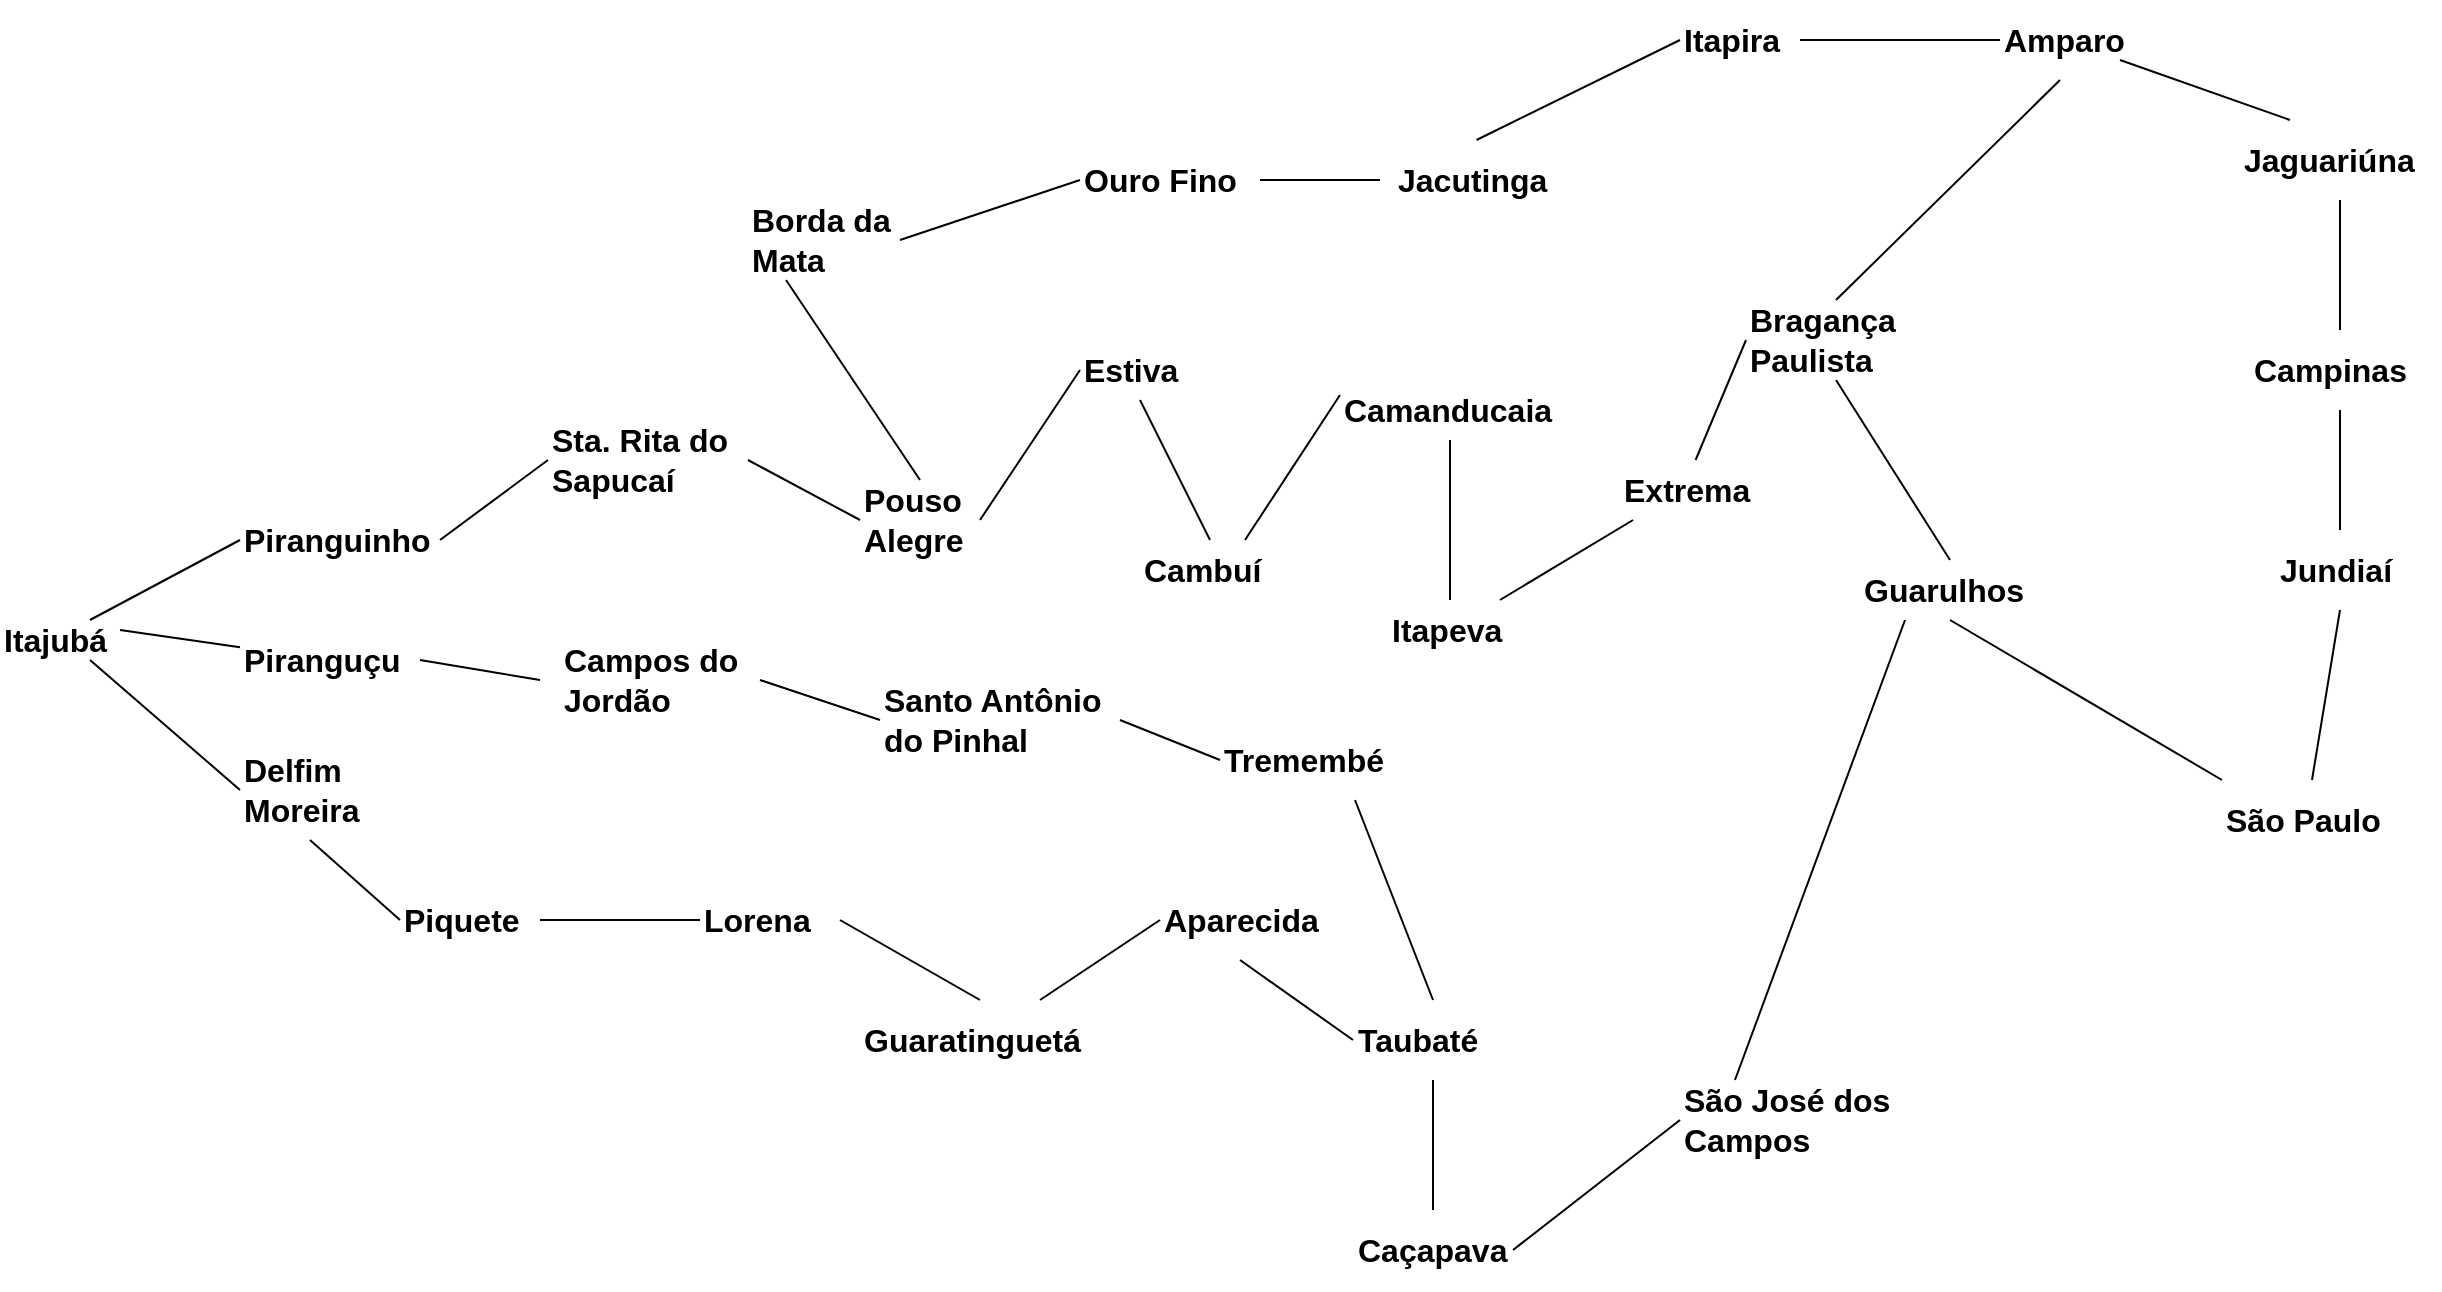 <mxfile version="14.9.6" type="device" pages="2"><diagram id="m-kPiiLg3HSETH0vBM7Y" name="Sem Distância"><mxGraphModel dx="1381" dy="1933" grid="1" gridSize="10" guides="1" tooltips="1" connect="1" arrows="1" fold="1" page="1" pageScale="1" pageWidth="827" pageHeight="1169" math="0" shadow="0"><root><mxCell id="0"/><mxCell id="1" parent="0"/><mxCell id="3JHXqzbx_jiZLOw05OGb-7" style="rounded=0;orthogonalLoop=1;jettySize=auto;html=1;exitX=0.75;exitY=0;exitDx=0;exitDy=0;entryX=0;entryY=0.5;entryDx=0;entryDy=0;endArrow=none;endFill=0;" edge="1" parent="1" source="3JHXqzbx_jiZLOw05OGb-2" target="3JHXqzbx_jiZLOw05OGb-5"><mxGeometry relative="1" as="geometry"/></mxCell><mxCell id="3JHXqzbx_jiZLOw05OGb-8" style="rounded=0;orthogonalLoop=1;jettySize=auto;html=1;exitX=0.75;exitY=1;exitDx=0;exitDy=0;entryX=0;entryY=0.5;entryDx=0;entryDy=0;endArrow=none;endFill=0;" edge="1" parent="1" source="3JHXqzbx_jiZLOw05OGb-2" target="3JHXqzbx_jiZLOw05OGb-6"><mxGeometry relative="1" as="geometry"/></mxCell><mxCell id="3JHXqzbx_jiZLOw05OGb-70" style="edgeStyle=none;rounded=0;orthogonalLoop=1;jettySize=auto;html=1;exitX=1;exitY=0.25;exitDx=0;exitDy=0;endArrow=none;endFill=0;" edge="1" parent="1" source="3JHXqzbx_jiZLOw05OGb-2" target="3JHXqzbx_jiZLOw05OGb-68"><mxGeometry relative="1" as="geometry"/></mxCell><mxCell id="3JHXqzbx_jiZLOw05OGb-2" value="&lt;font size=&quot;1&quot;&gt;&lt;b style=&quot;font-size: 16px&quot;&gt;Itajubá&lt;/b&gt;&lt;/font&gt;" style="text;html=1;strokeColor=none;fillColor=none;align=left;verticalAlign=middle;whiteSpace=wrap;rounded=0;" vertex="1" parent="1"><mxGeometry x="40" y="250" width="60" height="20" as="geometry"/></mxCell><mxCell id="3JHXqzbx_jiZLOw05OGb-10" style="edgeStyle=none;rounded=0;orthogonalLoop=1;jettySize=auto;html=1;exitX=1;exitY=0.5;exitDx=0;exitDy=0;entryX=0;entryY=0.5;entryDx=0;entryDy=0;endArrow=none;endFill=0;" edge="1" parent="1" source="3JHXqzbx_jiZLOw05OGb-5" target="3JHXqzbx_jiZLOw05OGb-9"><mxGeometry relative="1" as="geometry"/></mxCell><mxCell id="3JHXqzbx_jiZLOw05OGb-5" value="&lt;font size=&quot;1&quot;&gt;&lt;b style=&quot;font-size: 16px&quot;&gt;Piranguinho&lt;/b&gt;&lt;/font&gt;" style="text;html=1;strokeColor=none;fillColor=none;align=left;verticalAlign=middle;whiteSpace=wrap;rounded=0;" vertex="1" parent="1"><mxGeometry x="160" y="200" width="100" height="20" as="geometry"/></mxCell><mxCell id="3JHXqzbx_jiZLOw05OGb-33" style="edgeStyle=none;rounded=0;orthogonalLoop=1;jettySize=auto;html=1;exitX=0.5;exitY=1;exitDx=0;exitDy=0;entryX=0;entryY=0.5;entryDx=0;entryDy=0;endArrow=none;endFill=0;" edge="1" parent="1" source="3JHXqzbx_jiZLOw05OGb-6" target="3JHXqzbx_jiZLOw05OGb-32"><mxGeometry relative="1" as="geometry"/></mxCell><mxCell id="3JHXqzbx_jiZLOw05OGb-6" value="&lt;font&gt;&lt;b&gt;&lt;font style=&quot;font-size: 16px&quot;&gt;Delfim&lt;br&gt;Moreira&lt;/font&gt;&lt;br&gt;&lt;/b&gt;&lt;/font&gt;" style="text;html=1;strokeColor=none;fillColor=none;align=left;verticalAlign=middle;whiteSpace=wrap;rounded=0;" vertex="1" parent="1"><mxGeometry x="160" y="310" width="70" height="50" as="geometry"/></mxCell><mxCell id="3JHXqzbx_jiZLOw05OGb-12" style="edgeStyle=none;rounded=0;orthogonalLoop=1;jettySize=auto;html=1;exitX=1;exitY=0.5;exitDx=0;exitDy=0;entryX=0;entryY=0.5;entryDx=0;entryDy=0;endArrow=none;endFill=0;" edge="1" parent="1" source="3JHXqzbx_jiZLOw05OGb-9" target="3JHXqzbx_jiZLOw05OGb-11"><mxGeometry relative="1" as="geometry"/></mxCell><mxCell id="3JHXqzbx_jiZLOw05OGb-9" value="&lt;font size=&quot;1&quot;&gt;&lt;b style=&quot;font-size: 16px&quot;&gt;Sta. Rita do&lt;br&gt;Sapucaí&lt;br&gt;&lt;/b&gt;&lt;/font&gt;" style="text;html=1;strokeColor=none;fillColor=none;align=left;verticalAlign=middle;whiteSpace=wrap;rounded=0;" vertex="1" parent="1"><mxGeometry x="314" y="150" width="100" height="40" as="geometry"/></mxCell><mxCell id="3JHXqzbx_jiZLOw05OGb-16" style="edgeStyle=none;rounded=0;orthogonalLoop=1;jettySize=auto;html=1;exitX=1;exitY=0.5;exitDx=0;exitDy=0;entryX=0;entryY=0.5;entryDx=0;entryDy=0;endArrow=none;endFill=0;" edge="1" parent="1" source="3JHXqzbx_jiZLOw05OGb-11" target="3JHXqzbx_jiZLOw05OGb-13"><mxGeometry relative="1" as="geometry"/></mxCell><mxCell id="3JHXqzbx_jiZLOw05OGb-51" style="edgeStyle=none;rounded=0;orthogonalLoop=1;jettySize=auto;html=1;exitX=0.5;exitY=0;exitDx=0;exitDy=0;entryX=0.25;entryY=1;entryDx=0;entryDy=0;endArrow=none;endFill=0;" edge="1" parent="1" source="3JHXqzbx_jiZLOw05OGb-11" target="3JHXqzbx_jiZLOw05OGb-50"><mxGeometry relative="1" as="geometry"/></mxCell><mxCell id="3JHXqzbx_jiZLOw05OGb-11" value="&lt;font size=&quot;1&quot;&gt;&lt;b style=&quot;font-size: 16px&quot;&gt;Pouso&lt;br&gt;Alegre&lt;br&gt;&lt;/b&gt;&lt;/font&gt;" style="text;html=1;strokeColor=none;fillColor=none;align=left;verticalAlign=middle;whiteSpace=wrap;rounded=0;" vertex="1" parent="1"><mxGeometry x="470" y="180" width="60" height="40" as="geometry"/></mxCell><mxCell id="3JHXqzbx_jiZLOw05OGb-15" style="edgeStyle=none;rounded=0;orthogonalLoop=1;jettySize=auto;html=1;exitX=0.5;exitY=1;exitDx=0;exitDy=0;entryX=0.5;entryY=0;entryDx=0;entryDy=0;endArrow=none;endFill=0;" edge="1" parent="1" source="3JHXqzbx_jiZLOw05OGb-13" target="3JHXqzbx_jiZLOw05OGb-14"><mxGeometry relative="1" as="geometry"/></mxCell><mxCell id="3JHXqzbx_jiZLOw05OGb-13" value="&lt;font size=&quot;1&quot;&gt;&lt;b style=&quot;font-size: 16px&quot;&gt;Estiva&lt;br&gt;&lt;/b&gt;&lt;/font&gt;" style="text;html=1;strokeColor=none;fillColor=none;align=left;verticalAlign=middle;whiteSpace=wrap;rounded=0;" vertex="1" parent="1"><mxGeometry x="580" y="110" width="60" height="30" as="geometry"/></mxCell><mxCell id="3JHXqzbx_jiZLOw05OGb-29" style="edgeStyle=none;rounded=0;orthogonalLoop=1;jettySize=auto;html=1;exitX=0.75;exitY=0;exitDx=0;exitDy=0;entryX=0;entryY=0.25;entryDx=0;entryDy=0;endArrow=none;endFill=0;" edge="1" parent="1" source="3JHXqzbx_jiZLOw05OGb-14" target="3JHXqzbx_jiZLOw05OGb-17"><mxGeometry relative="1" as="geometry"/></mxCell><mxCell id="3JHXqzbx_jiZLOw05OGb-14" value="&lt;font size=&quot;1&quot;&gt;&lt;b style=&quot;font-size: 16px&quot;&gt;Cambuí&lt;br&gt;&lt;/b&gt;&lt;/font&gt;" style="text;html=1;strokeColor=none;fillColor=none;align=left;verticalAlign=middle;whiteSpace=wrap;rounded=0;" vertex="1" parent="1"><mxGeometry x="610" y="210" width="70" height="30" as="geometry"/></mxCell><mxCell id="3JHXqzbx_jiZLOw05OGb-24" style="edgeStyle=none;rounded=0;orthogonalLoop=1;jettySize=auto;html=1;exitX=0.5;exitY=1;exitDx=0;exitDy=0;entryX=0.5;entryY=0;entryDx=0;entryDy=0;endArrow=none;endFill=0;" edge="1" parent="1" source="3JHXqzbx_jiZLOw05OGb-17" target="3JHXqzbx_jiZLOw05OGb-18"><mxGeometry relative="1" as="geometry"/></mxCell><mxCell id="3JHXqzbx_jiZLOw05OGb-17" value="&lt;font size=&quot;1&quot;&gt;&lt;b style=&quot;font-size: 16px&quot;&gt;Camanducaia&lt;br&gt;&lt;/b&gt;&lt;/font&gt;" style="text;html=1;strokeColor=none;fillColor=none;align=left;verticalAlign=middle;whiteSpace=wrap;rounded=0;" vertex="1" parent="1"><mxGeometry x="710" y="130" width="110" height="30" as="geometry"/></mxCell><mxCell id="3JHXqzbx_jiZLOw05OGb-25" value="" style="edgeStyle=none;rounded=0;orthogonalLoop=1;jettySize=auto;html=1;endArrow=none;endFill=0;" edge="1" parent="1" source="3JHXqzbx_jiZLOw05OGb-18" target="3JHXqzbx_jiZLOw05OGb-19"><mxGeometry relative="1" as="geometry"/></mxCell><mxCell id="3JHXqzbx_jiZLOw05OGb-18" value="&lt;font size=&quot;1&quot;&gt;&lt;b style=&quot;font-size: 16px&quot;&gt;Itapeva&lt;br&gt;&lt;/b&gt;&lt;/font&gt;" style="text;html=1;strokeColor=none;fillColor=none;align=left;verticalAlign=middle;whiteSpace=wrap;rounded=0;" vertex="1" parent="1"><mxGeometry x="733.5" y="240" width="63" height="30" as="geometry"/></mxCell><mxCell id="3JHXqzbx_jiZLOw05OGb-26" style="edgeStyle=none;rounded=0;orthogonalLoop=1;jettySize=auto;html=1;entryX=0;entryY=0.5;entryDx=0;entryDy=0;endArrow=none;endFill=0;" edge="1" parent="1" source="3JHXqzbx_jiZLOw05OGb-19" target="3JHXqzbx_jiZLOw05OGb-20"><mxGeometry relative="1" as="geometry"/></mxCell><mxCell id="3JHXqzbx_jiZLOw05OGb-19" value="&lt;font size=&quot;1&quot;&gt;&lt;b style=&quot;font-size: 16px&quot;&gt;Extrema&lt;br&gt;&lt;/b&gt;&lt;/font&gt;" style="text;html=1;strokeColor=none;fillColor=none;align=left;verticalAlign=middle;whiteSpace=wrap;rounded=0;" vertex="1" parent="1"><mxGeometry x="850" y="170" width="63" height="30" as="geometry"/></mxCell><mxCell id="3JHXqzbx_jiZLOw05OGb-30" style="edgeStyle=none;rounded=0;orthogonalLoop=1;jettySize=auto;html=1;exitX=0.5;exitY=1;exitDx=0;exitDy=0;entryX=0.5;entryY=0;entryDx=0;entryDy=0;endArrow=none;endFill=0;" edge="1" parent="1" source="3JHXqzbx_jiZLOw05OGb-20" target="3JHXqzbx_jiZLOw05OGb-21"><mxGeometry relative="1" as="geometry"/></mxCell><mxCell id="3JHXqzbx_jiZLOw05OGb-20" value="&lt;font size=&quot;1&quot;&gt;&lt;b style=&quot;font-size: 16px&quot;&gt;Bragança&lt;br&gt;Paulista&lt;br&gt;&lt;/b&gt;&lt;/font&gt;" style="text;html=1;strokeColor=none;fillColor=none;align=left;verticalAlign=middle;whiteSpace=wrap;rounded=0;" vertex="1" parent="1"><mxGeometry x="913" y="90" width="90" height="40" as="geometry"/></mxCell><mxCell id="3JHXqzbx_jiZLOw05OGb-40" style="edgeStyle=none;rounded=0;orthogonalLoop=1;jettySize=auto;html=1;exitX=0.5;exitY=1;exitDx=0;exitDy=0;entryX=0;entryY=0;entryDx=0;entryDy=0;endArrow=none;endFill=0;" edge="1" parent="1" source="3JHXqzbx_jiZLOw05OGb-21" target="3JHXqzbx_jiZLOw05OGb-22"><mxGeometry relative="1" as="geometry"/></mxCell><mxCell id="3JHXqzbx_jiZLOw05OGb-21" value="&lt;font size=&quot;1&quot;&gt;&lt;b style=&quot;font-size: 16px&quot;&gt;Guarulhos&lt;br&gt;&lt;/b&gt;&lt;/font&gt;" style="text;html=1;strokeColor=none;fillColor=none;align=left;verticalAlign=middle;whiteSpace=wrap;rounded=0;" vertex="1" parent="1"><mxGeometry x="970" y="220" width="90" height="30" as="geometry"/></mxCell><mxCell id="3JHXqzbx_jiZLOw05OGb-22" value="&lt;font size=&quot;1&quot;&gt;&lt;b style=&quot;font-size: 16px&quot;&gt;São Paulo&lt;br&gt;&lt;/b&gt;&lt;/font&gt;" style="text;html=1;strokeColor=none;fillColor=none;align=left;verticalAlign=middle;whiteSpace=wrap;rounded=0;" vertex="1" parent="1"><mxGeometry x="1151" y="330" width="90" height="40" as="geometry"/></mxCell><mxCell id="3JHXqzbx_jiZLOw05OGb-41" style="edgeStyle=none;rounded=0;orthogonalLoop=1;jettySize=auto;html=1;exitX=1;exitY=0.5;exitDx=0;exitDy=0;entryX=0;entryY=0.5;entryDx=0;entryDy=0;endArrow=none;endFill=0;" edge="1" parent="1" source="3JHXqzbx_jiZLOw05OGb-32" target="3JHXqzbx_jiZLOw05OGb-34"><mxGeometry relative="1" as="geometry"/></mxCell><mxCell id="3JHXqzbx_jiZLOw05OGb-32" value="&lt;font&gt;&lt;b&gt;&lt;span style=&quot;font-size: 16px&quot;&gt;Piquete&lt;/span&gt;&lt;br&gt;&lt;/b&gt;&lt;/font&gt;" style="text;html=1;strokeColor=none;fillColor=none;align=left;verticalAlign=middle;whiteSpace=wrap;rounded=0;" vertex="1" parent="1"><mxGeometry x="240" y="380" width="70" height="40" as="geometry"/></mxCell><mxCell id="3JHXqzbx_jiZLOw05OGb-42" style="edgeStyle=none;rounded=0;orthogonalLoop=1;jettySize=auto;html=1;exitX=1;exitY=0.5;exitDx=0;exitDy=0;entryX=0.5;entryY=0;entryDx=0;entryDy=0;endArrow=none;endFill=0;" edge="1" parent="1" source="3JHXqzbx_jiZLOw05OGb-34" target="3JHXqzbx_jiZLOw05OGb-35"><mxGeometry relative="1" as="geometry"/></mxCell><mxCell id="3JHXqzbx_jiZLOw05OGb-34" value="&lt;font&gt;&lt;b&gt;&lt;span style=&quot;font-size: 16px&quot;&gt;Lorena&lt;/span&gt;&lt;br&gt;&lt;/b&gt;&lt;/font&gt;" style="text;html=1;strokeColor=none;fillColor=none;align=left;verticalAlign=middle;whiteSpace=wrap;rounded=0;" vertex="1" parent="1"><mxGeometry x="390" y="380" width="70" height="40" as="geometry"/></mxCell><mxCell id="3JHXqzbx_jiZLOw05OGb-43" style="edgeStyle=none;rounded=0;orthogonalLoop=1;jettySize=auto;html=1;exitX=0.75;exitY=0;exitDx=0;exitDy=0;entryX=0;entryY=0.5;entryDx=0;entryDy=0;endArrow=none;endFill=0;" edge="1" parent="1" source="3JHXqzbx_jiZLOw05OGb-35" target="3JHXqzbx_jiZLOw05OGb-36"><mxGeometry relative="1" as="geometry"/></mxCell><mxCell id="3JHXqzbx_jiZLOw05OGb-35" value="&lt;font&gt;&lt;b&gt;&lt;span style=&quot;font-size: 16px&quot;&gt;Guaratinguetá&lt;/span&gt;&lt;br&gt;&lt;/b&gt;&lt;/font&gt;" style="text;html=1;strokeColor=none;fillColor=none;align=left;verticalAlign=middle;whiteSpace=wrap;rounded=0;" vertex="1" parent="1"><mxGeometry x="470" y="440" width="120" height="40" as="geometry"/></mxCell><mxCell id="3JHXqzbx_jiZLOw05OGb-44" style="edgeStyle=none;rounded=0;orthogonalLoop=1;jettySize=auto;html=1;exitX=0.5;exitY=1;exitDx=0;exitDy=0;entryX=0;entryY=0.5;entryDx=0;entryDy=0;endArrow=none;endFill=0;" edge="1" parent="1" source="3JHXqzbx_jiZLOw05OGb-36" target="3JHXqzbx_jiZLOw05OGb-37"><mxGeometry relative="1" as="geometry"/></mxCell><mxCell id="3JHXqzbx_jiZLOw05OGb-36" value="&lt;font&gt;&lt;b&gt;&lt;span style=&quot;font-size: 16px&quot;&gt;Aparecida&lt;/span&gt;&lt;br&gt;&lt;/b&gt;&lt;/font&gt;" style="text;html=1;strokeColor=none;fillColor=none;align=left;verticalAlign=middle;whiteSpace=wrap;rounded=0;" vertex="1" parent="1"><mxGeometry x="620" y="380" width="80" height="40" as="geometry"/></mxCell><mxCell id="3JHXqzbx_jiZLOw05OGb-45" style="edgeStyle=none;rounded=0;orthogonalLoop=1;jettySize=auto;html=1;exitX=0.5;exitY=1;exitDx=0;exitDy=0;entryX=0.5;entryY=0;entryDx=0;entryDy=0;endArrow=none;endFill=0;" edge="1" parent="1" source="3JHXqzbx_jiZLOw05OGb-37" target="3JHXqzbx_jiZLOw05OGb-39"><mxGeometry relative="1" as="geometry"/></mxCell><mxCell id="3JHXqzbx_jiZLOw05OGb-37" value="&lt;font&gt;&lt;b&gt;&lt;span style=&quot;font-size: 16px&quot;&gt;Taubaté&lt;/span&gt;&lt;br&gt;&lt;/b&gt;&lt;/font&gt;" style="text;html=1;strokeColor=none;fillColor=none;align=left;verticalAlign=middle;whiteSpace=wrap;rounded=0;" vertex="1" parent="1"><mxGeometry x="716.5" y="440" width="80" height="40" as="geometry"/></mxCell><mxCell id="3JHXqzbx_jiZLOw05OGb-48" style="edgeStyle=none;rounded=0;orthogonalLoop=1;jettySize=auto;html=1;exitX=0.25;exitY=0;exitDx=0;exitDy=0;entryX=0.25;entryY=1;entryDx=0;entryDy=0;endArrow=none;endFill=0;" edge="1" parent="1" source="3JHXqzbx_jiZLOw05OGb-38" target="3JHXqzbx_jiZLOw05OGb-21"><mxGeometry relative="1" as="geometry"/></mxCell><mxCell id="3JHXqzbx_jiZLOw05OGb-38" value="&lt;font&gt;&lt;b&gt;&lt;span style=&quot;font-size: 16px&quot;&gt;São José dos Campos&lt;/span&gt;&lt;br&gt;&lt;/b&gt;&lt;/font&gt;" style="text;html=1;strokeColor=none;fillColor=none;align=left;verticalAlign=middle;whiteSpace=wrap;rounded=0;" vertex="1" parent="1"><mxGeometry x="880" y="480" width="110" height="40" as="geometry"/></mxCell><mxCell id="3JHXqzbx_jiZLOw05OGb-46" style="edgeStyle=none;rounded=0;orthogonalLoop=1;jettySize=auto;html=1;exitX=1;exitY=0.5;exitDx=0;exitDy=0;entryX=0;entryY=0.5;entryDx=0;entryDy=0;endArrow=none;endFill=0;" edge="1" parent="1" source="3JHXqzbx_jiZLOw05OGb-39" target="3JHXqzbx_jiZLOw05OGb-38"><mxGeometry relative="1" as="geometry"/></mxCell><mxCell id="3JHXqzbx_jiZLOw05OGb-39" value="&lt;font&gt;&lt;b&gt;&lt;span style=&quot;font-size: 16px&quot;&gt;Caçapava&lt;/span&gt;&lt;br&gt;&lt;/b&gt;&lt;/font&gt;" style="text;html=1;strokeColor=none;fillColor=none;align=left;verticalAlign=middle;whiteSpace=wrap;rounded=0;" vertex="1" parent="1"><mxGeometry x="716.5" y="545" width="80" height="40" as="geometry"/></mxCell><mxCell id="3JHXqzbx_jiZLOw05OGb-53" style="edgeStyle=none;rounded=0;orthogonalLoop=1;jettySize=auto;html=1;exitX=1;exitY=0.5;exitDx=0;exitDy=0;entryX=0;entryY=0.5;entryDx=0;entryDy=0;endArrow=none;endFill=0;" edge="1" parent="1" source="3JHXqzbx_jiZLOw05OGb-50" target="3JHXqzbx_jiZLOw05OGb-52"><mxGeometry relative="1" as="geometry"/></mxCell><mxCell id="3JHXqzbx_jiZLOw05OGb-50" value="&lt;font size=&quot;1&quot;&gt;&lt;b style=&quot;font-size: 16px&quot;&gt;Borda da&lt;br&gt;Mata&lt;br&gt;&lt;/b&gt;&lt;/font&gt;" style="text;html=1;strokeColor=none;fillColor=none;align=left;verticalAlign=middle;whiteSpace=wrap;rounded=0;" vertex="1" parent="1"><mxGeometry x="414" y="40" width="76" height="40" as="geometry"/></mxCell><mxCell id="3JHXqzbx_jiZLOw05OGb-55" style="edgeStyle=none;rounded=0;orthogonalLoop=1;jettySize=auto;html=1;exitX=1;exitY=0.5;exitDx=0;exitDy=0;endArrow=none;endFill=0;" edge="1" parent="1" source="3JHXqzbx_jiZLOw05OGb-52"><mxGeometry relative="1" as="geometry"><mxPoint x="730" y="30" as="targetPoint"/></mxGeometry></mxCell><mxCell id="3JHXqzbx_jiZLOw05OGb-52" value="&lt;font size=&quot;1&quot;&gt;&lt;b style=&quot;font-size: 16px&quot;&gt;Ouro Fino&lt;br&gt;&lt;/b&gt;&lt;/font&gt;" style="text;html=1;strokeColor=none;fillColor=none;align=left;verticalAlign=middle;whiteSpace=wrap;rounded=0;" vertex="1" parent="1"><mxGeometry x="580" y="10" width="90" height="40" as="geometry"/></mxCell><mxCell id="3JHXqzbx_jiZLOw05OGb-57" style="edgeStyle=none;rounded=0;orthogonalLoop=1;jettySize=auto;html=1;exitX=0.5;exitY=0;exitDx=0;exitDy=0;entryX=0;entryY=0.5;entryDx=0;entryDy=0;endArrow=none;endFill=0;" edge="1" parent="1" source="3JHXqzbx_jiZLOw05OGb-54" target="3JHXqzbx_jiZLOw05OGb-56"><mxGeometry relative="1" as="geometry"/></mxCell><mxCell id="3JHXqzbx_jiZLOw05OGb-54" value="&lt;font size=&quot;1&quot;&gt;&lt;b style=&quot;font-size: 16px&quot;&gt;Jacutinga&lt;br&gt;&lt;/b&gt;&lt;/font&gt;" style="text;html=1;strokeColor=none;fillColor=none;align=left;verticalAlign=middle;whiteSpace=wrap;rounded=0;" vertex="1" parent="1"><mxGeometry x="736.5" y="10" width="83.5" height="40" as="geometry"/></mxCell><mxCell id="3JHXqzbx_jiZLOw05OGb-59" style="edgeStyle=none;rounded=0;orthogonalLoop=1;jettySize=auto;html=1;exitX=1;exitY=0.5;exitDx=0;exitDy=0;entryX=0;entryY=0.5;entryDx=0;entryDy=0;endArrow=none;endFill=0;" edge="1" parent="1" source="3JHXqzbx_jiZLOw05OGb-56" target="3JHXqzbx_jiZLOw05OGb-58"><mxGeometry relative="1" as="geometry"/></mxCell><mxCell id="3JHXqzbx_jiZLOw05OGb-56" value="&lt;font size=&quot;1&quot;&gt;&lt;b style=&quot;font-size: 16px&quot;&gt;Itapira&lt;br&gt;&lt;/b&gt;&lt;/font&gt;" style="text;html=1;strokeColor=none;fillColor=none;align=left;verticalAlign=middle;whiteSpace=wrap;rounded=0;" vertex="1" parent="1"><mxGeometry x="880" y="-60" width="60" height="40" as="geometry"/></mxCell><mxCell id="3JHXqzbx_jiZLOw05OGb-60" style="edgeStyle=none;rounded=0;orthogonalLoop=1;jettySize=auto;html=1;exitX=0.5;exitY=1;exitDx=0;exitDy=0;entryX=0.5;entryY=0;entryDx=0;entryDy=0;endArrow=none;endFill=0;" edge="1" parent="1" source="3JHXqzbx_jiZLOw05OGb-58" target="3JHXqzbx_jiZLOw05OGb-20"><mxGeometry relative="1" as="geometry"/></mxCell><mxCell id="3JHXqzbx_jiZLOw05OGb-62" style="edgeStyle=none;rounded=0;orthogonalLoop=1;jettySize=auto;html=1;exitX=1;exitY=0.75;exitDx=0;exitDy=0;entryX=0.25;entryY=0;entryDx=0;entryDy=0;endArrow=none;endFill=0;" edge="1" parent="1" source="3JHXqzbx_jiZLOw05OGb-58" target="3JHXqzbx_jiZLOw05OGb-61"><mxGeometry relative="1" as="geometry"/></mxCell><mxCell id="3JHXqzbx_jiZLOw05OGb-58" value="&lt;font size=&quot;1&quot;&gt;&lt;b style=&quot;font-size: 16px&quot;&gt;Amparo&lt;br&gt;&lt;/b&gt;&lt;/font&gt;" style="text;html=1;strokeColor=none;fillColor=none;align=left;verticalAlign=middle;whiteSpace=wrap;rounded=0;" vertex="1" parent="1"><mxGeometry x="1040" y="-60" width="60" height="40" as="geometry"/></mxCell><mxCell id="3JHXqzbx_jiZLOw05OGb-64" style="edgeStyle=none;rounded=0;orthogonalLoop=1;jettySize=auto;html=1;exitX=0.5;exitY=1;exitDx=0;exitDy=0;entryX=0.5;entryY=0;entryDx=0;entryDy=0;endArrow=none;endFill=0;" edge="1" parent="1" source="3JHXqzbx_jiZLOw05OGb-61" target="3JHXqzbx_jiZLOw05OGb-63"><mxGeometry relative="1" as="geometry"/></mxCell><mxCell id="3JHXqzbx_jiZLOw05OGb-61" value="&lt;font size=&quot;1&quot;&gt;&lt;b style=&quot;font-size: 16px&quot;&gt;Jaguariúna&lt;br&gt;&lt;/b&gt;&lt;/font&gt;" style="text;html=1;strokeColor=none;fillColor=none;align=left;verticalAlign=middle;whiteSpace=wrap;rounded=0;" vertex="1" parent="1"><mxGeometry x="1160" width="100" height="40" as="geometry"/></mxCell><mxCell id="3JHXqzbx_jiZLOw05OGb-66" style="edgeStyle=none;rounded=0;orthogonalLoop=1;jettySize=auto;html=1;exitX=0.5;exitY=1;exitDx=0;exitDy=0;entryX=0.5;entryY=0;entryDx=0;entryDy=0;endArrow=none;endFill=0;" edge="1" parent="1" source="3JHXqzbx_jiZLOw05OGb-63" target="3JHXqzbx_jiZLOw05OGb-65"><mxGeometry relative="1" as="geometry"/></mxCell><mxCell id="3JHXqzbx_jiZLOw05OGb-63" value="&lt;font size=&quot;1&quot;&gt;&lt;b style=&quot;font-size: 16px&quot;&gt;Campinas&lt;br&gt;&lt;/b&gt;&lt;/font&gt;" style="text;html=1;strokeColor=none;fillColor=none;align=left;verticalAlign=middle;whiteSpace=wrap;rounded=0;" vertex="1" parent="1"><mxGeometry x="1165" y="105" width="90" height="40" as="geometry"/></mxCell><mxCell id="3JHXqzbx_jiZLOw05OGb-67" style="edgeStyle=none;rounded=0;orthogonalLoop=1;jettySize=auto;html=1;exitX=0.5;exitY=1;exitDx=0;exitDy=0;entryX=0.5;entryY=0;entryDx=0;entryDy=0;endArrow=none;endFill=0;" edge="1" parent="1" source="3JHXqzbx_jiZLOw05OGb-65" target="3JHXqzbx_jiZLOw05OGb-22"><mxGeometry relative="1" as="geometry"/></mxCell><mxCell id="3JHXqzbx_jiZLOw05OGb-65" value="&lt;font size=&quot;1&quot;&gt;&lt;b style=&quot;font-size: 16px&quot;&gt;Jundiaí&lt;br&gt;&lt;/b&gt;&lt;/font&gt;" style="text;html=1;strokeColor=none;fillColor=none;align=left;verticalAlign=middle;whiteSpace=wrap;rounded=0;" vertex="1" parent="1"><mxGeometry x="1177.5" y="205" width="65" height="40" as="geometry"/></mxCell><mxCell id="3JHXqzbx_jiZLOw05OGb-71" style="edgeStyle=none;rounded=0;orthogonalLoop=1;jettySize=auto;html=1;exitX=1;exitY=0.5;exitDx=0;exitDy=0;endArrow=none;endFill=0;" edge="1" parent="1" source="3JHXqzbx_jiZLOw05OGb-68"><mxGeometry relative="1" as="geometry"><mxPoint x="310" y="280" as="targetPoint"/></mxGeometry></mxCell><mxCell id="3JHXqzbx_jiZLOw05OGb-68" value="&lt;font size=&quot;1&quot;&gt;&lt;b style=&quot;font-size: 16px&quot;&gt;Piranguçu&lt;/b&gt;&lt;/font&gt;" style="text;html=1;strokeColor=none;fillColor=none;align=left;verticalAlign=middle;whiteSpace=wrap;rounded=0;" vertex="1" parent="1"><mxGeometry x="160" y="260" width="90" height="20" as="geometry"/></mxCell><mxCell id="3JHXqzbx_jiZLOw05OGb-73" style="edgeStyle=none;rounded=0;orthogonalLoop=1;jettySize=auto;html=1;exitX=1;exitY=0.5;exitDx=0;exitDy=0;entryX=0;entryY=0.5;entryDx=0;entryDy=0;endArrow=none;endFill=0;" edge="1" parent="1" source="3JHXqzbx_jiZLOw05OGb-69" target="3JHXqzbx_jiZLOw05OGb-72"><mxGeometry relative="1" as="geometry"/></mxCell><mxCell id="3JHXqzbx_jiZLOw05OGb-69" value="&lt;font size=&quot;1&quot;&gt;&lt;b style=&quot;font-size: 16px&quot;&gt;Campos do&lt;br&gt;Jordão&lt;br&gt;&lt;/b&gt;&lt;/font&gt;" style="text;html=1;strokeColor=none;fillColor=none;align=left;verticalAlign=middle;whiteSpace=wrap;rounded=0;" vertex="1" parent="1"><mxGeometry x="320" y="260" width="100" height="40" as="geometry"/></mxCell><mxCell id="3JHXqzbx_jiZLOw05OGb-75" style="edgeStyle=none;rounded=0;orthogonalLoop=1;jettySize=auto;html=1;exitX=1;exitY=0.5;exitDx=0;exitDy=0;entryX=0;entryY=0.5;entryDx=0;entryDy=0;endArrow=none;endFill=0;" edge="1" parent="1" source="3JHXqzbx_jiZLOw05OGb-72" target="3JHXqzbx_jiZLOw05OGb-74"><mxGeometry relative="1" as="geometry"/></mxCell><mxCell id="3JHXqzbx_jiZLOw05OGb-72" value="&lt;font size=&quot;1&quot;&gt;&lt;b style=&quot;font-size: 16px&quot;&gt;Santo Antônio&lt;br&gt;do Pinhal&lt;br&gt;&lt;/b&gt;&lt;/font&gt;" style="text;html=1;strokeColor=none;fillColor=none;align=left;verticalAlign=middle;whiteSpace=wrap;rounded=0;" vertex="1" parent="1"><mxGeometry x="480" y="280" width="120" height="40" as="geometry"/></mxCell><mxCell id="3JHXqzbx_jiZLOw05OGb-76" style="edgeStyle=none;rounded=0;orthogonalLoop=1;jettySize=auto;html=1;exitX=0.75;exitY=1;exitDx=0;exitDy=0;entryX=0.5;entryY=0;entryDx=0;entryDy=0;endArrow=none;endFill=0;" edge="1" parent="1" source="3JHXqzbx_jiZLOw05OGb-74" target="3JHXqzbx_jiZLOw05OGb-37"><mxGeometry relative="1" as="geometry"/></mxCell><mxCell id="3JHXqzbx_jiZLOw05OGb-74" value="&lt;font size=&quot;1&quot;&gt;&lt;b style=&quot;font-size: 16px&quot;&gt;Tremembé&lt;br&gt;&lt;/b&gt;&lt;/font&gt;" style="text;html=1;strokeColor=none;fillColor=none;align=left;verticalAlign=middle;whiteSpace=wrap;rounded=0;" vertex="1" parent="1"><mxGeometry x="650" y="300" width="90" height="40" as="geometry"/></mxCell></root></mxGraphModel></diagram><diagram name="Com Distância" id="tdFfV8zlTPR-JjCLuP2i"><mxGraphModel dx="1381" dy="1933" grid="1" gridSize="10" guides="1" tooltips="1" connect="1" arrows="1" fold="1" page="1" pageScale="1" pageWidth="827" pageHeight="1169" math="0" shadow="0"><root><mxCell id="Fmt8cAR1K6U_5ocvbZa4-0"/><mxCell id="Fmt8cAR1K6U_5ocvbZa4-1" parent="Fmt8cAR1K6U_5ocvbZa4-0"/><mxCell id="Fmt8cAR1K6U_5ocvbZa4-2" style="rounded=0;orthogonalLoop=1;jettySize=auto;html=1;exitX=0.75;exitY=0;exitDx=0;exitDy=0;entryX=0;entryY=0.5;entryDx=0;entryDy=0;endArrow=none;endFill=0;" edge="1" parent="Fmt8cAR1K6U_5ocvbZa4-1" source="Fmt8cAR1K6U_5ocvbZa4-5" target="Fmt8cAR1K6U_5ocvbZa4-7"><mxGeometry relative="1" as="geometry"/></mxCell><mxCell id="Fmt8cAR1K6U_5ocvbZa4-3" style="rounded=0;orthogonalLoop=1;jettySize=auto;html=1;exitX=0.75;exitY=1;exitDx=0;exitDy=0;entryX=0;entryY=0.5;entryDx=0;entryDy=0;endArrow=none;endFill=0;" edge="1" parent="Fmt8cAR1K6U_5ocvbZa4-1" source="Fmt8cAR1K6U_5ocvbZa4-5" target="Fmt8cAR1K6U_5ocvbZa4-9"><mxGeometry relative="1" as="geometry"/></mxCell><mxCell id="Fmt8cAR1K6U_5ocvbZa4-4" style="edgeStyle=none;rounded=0;orthogonalLoop=1;jettySize=auto;html=1;exitX=1;exitY=0.25;exitDx=0;exitDy=0;endArrow=none;endFill=0;" edge="1" parent="Fmt8cAR1K6U_5ocvbZa4-1" source="Fmt8cAR1K6U_5ocvbZa4-5" target="Fmt8cAR1K6U_5ocvbZa4-62"><mxGeometry relative="1" as="geometry"/></mxCell><mxCell id="Fmt8cAR1K6U_5ocvbZa4-5" value="&lt;font size=&quot;1&quot;&gt;&lt;b style=&quot;font-size: 16px&quot;&gt;Itajubá&lt;/b&gt;&lt;/font&gt;" style="text;html=1;strokeColor=none;fillColor=none;align=left;verticalAlign=middle;whiteSpace=wrap;rounded=0;" vertex="1" parent="Fmt8cAR1K6U_5ocvbZa4-1"><mxGeometry x="40" y="250" width="60" height="20" as="geometry"/></mxCell><mxCell id="Fmt8cAR1K6U_5ocvbZa4-6" style="edgeStyle=none;rounded=0;orthogonalLoop=1;jettySize=auto;html=1;exitX=1;exitY=0.5;exitDx=0;exitDy=0;entryX=0;entryY=0.5;entryDx=0;entryDy=0;endArrow=none;endFill=0;" edge="1" parent="Fmt8cAR1K6U_5ocvbZa4-1" source="Fmt8cAR1K6U_5ocvbZa4-7" target="Fmt8cAR1K6U_5ocvbZa4-11"><mxGeometry relative="1" as="geometry"/></mxCell><mxCell id="Fmt8cAR1K6U_5ocvbZa4-7" value="&lt;font size=&quot;1&quot;&gt;&lt;b style=&quot;font-size: 16px&quot;&gt;Piranguinho&lt;/b&gt;&lt;/font&gt;" style="text;html=1;strokeColor=none;fillColor=none;align=left;verticalAlign=middle;whiteSpace=wrap;rounded=0;" vertex="1" parent="Fmt8cAR1K6U_5ocvbZa4-1"><mxGeometry x="160" y="200" width="100" height="20" as="geometry"/></mxCell><mxCell id="Fmt8cAR1K6U_5ocvbZa4-8" style="edgeStyle=none;rounded=0;orthogonalLoop=1;jettySize=auto;html=1;exitX=0.5;exitY=1;exitDx=0;exitDy=0;entryX=0;entryY=0.5;entryDx=0;entryDy=0;endArrow=none;endFill=0;" edge="1" parent="Fmt8cAR1K6U_5ocvbZa4-1" source="Fmt8cAR1K6U_5ocvbZa4-9" target="Fmt8cAR1K6U_5ocvbZa4-31"><mxGeometry relative="1" as="geometry"/></mxCell><mxCell id="Fmt8cAR1K6U_5ocvbZa4-9" value="&lt;font&gt;&lt;b&gt;&lt;font style=&quot;font-size: 16px&quot;&gt;Delfim&lt;br&gt;Moreira&lt;/font&gt;&lt;br&gt;&lt;/b&gt;&lt;/font&gt;" style="text;html=1;strokeColor=none;fillColor=none;align=left;verticalAlign=middle;whiteSpace=wrap;rounded=0;" vertex="1" parent="Fmt8cAR1K6U_5ocvbZa4-1"><mxGeometry x="160" y="310" width="70" height="50" as="geometry"/></mxCell><mxCell id="Fmt8cAR1K6U_5ocvbZa4-10" style="edgeStyle=none;rounded=0;orthogonalLoop=1;jettySize=auto;html=1;exitX=1;exitY=0.5;exitDx=0;exitDy=0;entryX=0;entryY=0.5;entryDx=0;entryDy=0;endArrow=none;endFill=0;" edge="1" parent="Fmt8cAR1K6U_5ocvbZa4-1" source="Fmt8cAR1K6U_5ocvbZa4-11" target="Fmt8cAR1K6U_5ocvbZa4-14"><mxGeometry relative="1" as="geometry"/></mxCell><mxCell id="Fmt8cAR1K6U_5ocvbZa4-11" value="&lt;font size=&quot;1&quot;&gt;&lt;b style=&quot;font-size: 16px&quot;&gt;Sta. Rita do&lt;br&gt;Sapucaí&lt;br&gt;&lt;/b&gt;&lt;/font&gt;" style="text;html=1;strokeColor=none;fillColor=none;align=left;verticalAlign=middle;whiteSpace=wrap;rounded=0;" vertex="1" parent="Fmt8cAR1K6U_5ocvbZa4-1"><mxGeometry x="314" y="150" width="100" height="40" as="geometry"/></mxCell><mxCell id="Fmt8cAR1K6U_5ocvbZa4-12" style="edgeStyle=none;rounded=0;orthogonalLoop=1;jettySize=auto;html=1;exitX=1;exitY=0.5;exitDx=0;exitDy=0;entryX=0;entryY=0.5;entryDx=0;entryDy=0;endArrow=none;endFill=0;" edge="1" parent="Fmt8cAR1K6U_5ocvbZa4-1" source="Fmt8cAR1K6U_5ocvbZa4-14" target="Fmt8cAR1K6U_5ocvbZa4-16"><mxGeometry relative="1" as="geometry"/></mxCell><mxCell id="Fmt8cAR1K6U_5ocvbZa4-13" style="edgeStyle=none;rounded=0;orthogonalLoop=1;jettySize=auto;html=1;exitX=0.5;exitY=0;exitDx=0;exitDy=0;entryX=0.25;entryY=1;entryDx=0;entryDy=0;endArrow=none;endFill=0;" edge="1" parent="Fmt8cAR1K6U_5ocvbZa4-1" source="Fmt8cAR1K6U_5ocvbZa4-14" target="Fmt8cAR1K6U_5ocvbZa4-45"><mxGeometry relative="1" as="geometry"/></mxCell><mxCell id="Fmt8cAR1K6U_5ocvbZa4-14" value="&lt;font size=&quot;1&quot;&gt;&lt;b style=&quot;font-size: 16px&quot;&gt;Pouso&lt;br&gt;Alegre&lt;br&gt;&lt;/b&gt;&lt;/font&gt;" style="text;html=1;strokeColor=none;fillColor=none;align=left;verticalAlign=middle;whiteSpace=wrap;rounded=0;" vertex="1" parent="Fmt8cAR1K6U_5ocvbZa4-1"><mxGeometry x="470" y="180" width="60" height="40" as="geometry"/></mxCell><mxCell id="Fmt8cAR1K6U_5ocvbZa4-15" style="edgeStyle=none;rounded=0;orthogonalLoop=1;jettySize=auto;html=1;exitX=0.5;exitY=1;exitDx=0;exitDy=0;entryX=0.5;entryY=0;entryDx=0;entryDy=0;endArrow=none;endFill=0;" edge="1" parent="Fmt8cAR1K6U_5ocvbZa4-1" source="Fmt8cAR1K6U_5ocvbZa4-16" target="Fmt8cAR1K6U_5ocvbZa4-18"><mxGeometry relative="1" as="geometry"/></mxCell><mxCell id="Fmt8cAR1K6U_5ocvbZa4-16" value="&lt;font size=&quot;1&quot;&gt;&lt;b style=&quot;font-size: 16px&quot;&gt;Estiva&lt;br&gt;&lt;/b&gt;&lt;/font&gt;" style="text;html=1;strokeColor=none;fillColor=none;align=left;verticalAlign=middle;whiteSpace=wrap;rounded=0;" vertex="1" parent="Fmt8cAR1K6U_5ocvbZa4-1"><mxGeometry x="580" y="110" width="60" height="30" as="geometry"/></mxCell><mxCell id="Fmt8cAR1K6U_5ocvbZa4-17" style="edgeStyle=none;rounded=0;orthogonalLoop=1;jettySize=auto;html=1;exitX=0.75;exitY=0;exitDx=0;exitDy=0;entryX=0;entryY=0.25;entryDx=0;entryDy=0;endArrow=none;endFill=0;" edge="1" parent="Fmt8cAR1K6U_5ocvbZa4-1" source="Fmt8cAR1K6U_5ocvbZa4-18" target="Fmt8cAR1K6U_5ocvbZa4-20"><mxGeometry relative="1" as="geometry"/></mxCell><mxCell id="Fmt8cAR1K6U_5ocvbZa4-18" value="&lt;font size=&quot;1&quot;&gt;&lt;b style=&quot;font-size: 16px&quot;&gt;Cambuí&lt;br&gt;&lt;/b&gt;&lt;/font&gt;" style="text;html=1;strokeColor=none;fillColor=none;align=left;verticalAlign=middle;whiteSpace=wrap;rounded=0;" vertex="1" parent="Fmt8cAR1K6U_5ocvbZa4-1"><mxGeometry x="610" y="210" width="70" height="30" as="geometry"/></mxCell><mxCell id="Fmt8cAR1K6U_5ocvbZa4-19" style="edgeStyle=none;rounded=0;orthogonalLoop=1;jettySize=auto;html=1;exitX=0.5;exitY=1;exitDx=0;exitDy=0;entryX=0.5;entryY=0;entryDx=0;entryDy=0;endArrow=none;endFill=0;" edge="1" parent="Fmt8cAR1K6U_5ocvbZa4-1" source="Fmt8cAR1K6U_5ocvbZa4-20" target="Fmt8cAR1K6U_5ocvbZa4-22"><mxGeometry relative="1" as="geometry"/></mxCell><mxCell id="Fmt8cAR1K6U_5ocvbZa4-20" value="&lt;font size=&quot;1&quot;&gt;&lt;b style=&quot;font-size: 16px&quot;&gt;Camanducaia&lt;br&gt;&lt;/b&gt;&lt;/font&gt;" style="text;html=1;strokeColor=none;fillColor=none;align=left;verticalAlign=middle;whiteSpace=wrap;rounded=0;" vertex="1" parent="Fmt8cAR1K6U_5ocvbZa4-1"><mxGeometry x="710" y="130" width="110" height="30" as="geometry"/></mxCell><mxCell id="Fmt8cAR1K6U_5ocvbZa4-21" value="" style="edgeStyle=none;rounded=0;orthogonalLoop=1;jettySize=auto;html=1;endArrow=none;endFill=0;" edge="1" parent="Fmt8cAR1K6U_5ocvbZa4-1" source="Fmt8cAR1K6U_5ocvbZa4-22" target="Fmt8cAR1K6U_5ocvbZa4-24"><mxGeometry relative="1" as="geometry"/></mxCell><mxCell id="Fmt8cAR1K6U_5ocvbZa4-22" value="&lt;font size=&quot;1&quot;&gt;&lt;b style=&quot;font-size: 16px&quot;&gt;Itapeva&lt;br&gt;&lt;/b&gt;&lt;/font&gt;" style="text;html=1;strokeColor=none;fillColor=none;align=left;verticalAlign=middle;whiteSpace=wrap;rounded=0;" vertex="1" parent="Fmt8cAR1K6U_5ocvbZa4-1"><mxGeometry x="733.5" y="240" width="63" height="30" as="geometry"/></mxCell><mxCell id="Fmt8cAR1K6U_5ocvbZa4-23" style="edgeStyle=none;rounded=0;orthogonalLoop=1;jettySize=auto;html=1;entryX=0;entryY=0.5;entryDx=0;entryDy=0;endArrow=none;endFill=0;" edge="1" parent="Fmt8cAR1K6U_5ocvbZa4-1" source="Fmt8cAR1K6U_5ocvbZa4-24" target="Fmt8cAR1K6U_5ocvbZa4-26"><mxGeometry relative="1" as="geometry"/></mxCell><mxCell id="Fmt8cAR1K6U_5ocvbZa4-24" value="&lt;font size=&quot;1&quot;&gt;&lt;b style=&quot;font-size: 16px&quot;&gt;Extrema&lt;br&gt;&lt;/b&gt;&lt;/font&gt;" style="text;html=1;strokeColor=none;fillColor=none;align=left;verticalAlign=middle;whiteSpace=wrap;rounded=0;" vertex="1" parent="Fmt8cAR1K6U_5ocvbZa4-1"><mxGeometry x="850" y="170" width="63" height="30" as="geometry"/></mxCell><mxCell id="Fmt8cAR1K6U_5ocvbZa4-25" style="edgeStyle=none;rounded=0;orthogonalLoop=1;jettySize=auto;html=1;exitX=0.5;exitY=1;exitDx=0;exitDy=0;entryX=0.5;entryY=0;entryDx=0;entryDy=0;endArrow=none;endFill=0;" edge="1" parent="Fmt8cAR1K6U_5ocvbZa4-1" source="Fmt8cAR1K6U_5ocvbZa4-26" target="Fmt8cAR1K6U_5ocvbZa4-28"><mxGeometry relative="1" as="geometry"/></mxCell><mxCell id="Fmt8cAR1K6U_5ocvbZa4-26" value="&lt;font size=&quot;1&quot;&gt;&lt;b style=&quot;font-size: 16px&quot;&gt;Bragança&lt;br&gt;Paulista&lt;br&gt;&lt;/b&gt;&lt;/font&gt;" style="text;html=1;strokeColor=none;fillColor=none;align=left;verticalAlign=middle;whiteSpace=wrap;rounded=0;" vertex="1" parent="Fmt8cAR1K6U_5ocvbZa4-1"><mxGeometry x="913" y="90" width="90" height="40" as="geometry"/></mxCell><mxCell id="Fmt8cAR1K6U_5ocvbZa4-27" style="edgeStyle=none;rounded=0;orthogonalLoop=1;jettySize=auto;html=1;exitX=0.5;exitY=1;exitDx=0;exitDy=0;entryX=0;entryY=0;entryDx=0;entryDy=0;endArrow=none;endFill=0;" edge="1" parent="Fmt8cAR1K6U_5ocvbZa4-1" source="Fmt8cAR1K6U_5ocvbZa4-28" target="Fmt8cAR1K6U_5ocvbZa4-29"><mxGeometry relative="1" as="geometry"/></mxCell><mxCell id="Fmt8cAR1K6U_5ocvbZa4-28" value="&lt;font size=&quot;1&quot;&gt;&lt;b style=&quot;font-size: 16px&quot;&gt;Guarulhos&lt;br&gt;&lt;/b&gt;&lt;/font&gt;" style="text;html=1;strokeColor=none;fillColor=none;align=left;verticalAlign=middle;whiteSpace=wrap;rounded=0;" vertex="1" parent="Fmt8cAR1K6U_5ocvbZa4-1"><mxGeometry x="970" y="220" width="90" height="30" as="geometry"/></mxCell><mxCell id="Fmt8cAR1K6U_5ocvbZa4-29" value="&lt;font size=&quot;1&quot;&gt;&lt;b style=&quot;font-size: 16px&quot;&gt;São Paulo&lt;br&gt;&lt;/b&gt;&lt;/font&gt;" style="text;html=1;strokeColor=none;fillColor=none;align=left;verticalAlign=middle;whiteSpace=wrap;rounded=0;" vertex="1" parent="Fmt8cAR1K6U_5ocvbZa4-1"><mxGeometry x="1151" y="330" width="90" height="40" as="geometry"/></mxCell><mxCell id="Fmt8cAR1K6U_5ocvbZa4-30" style="edgeStyle=none;rounded=0;orthogonalLoop=1;jettySize=auto;html=1;exitX=1;exitY=0.5;exitDx=0;exitDy=0;entryX=0;entryY=0.5;entryDx=0;entryDy=0;endArrow=none;endFill=0;" edge="1" parent="Fmt8cAR1K6U_5ocvbZa4-1" source="Fmt8cAR1K6U_5ocvbZa4-31" target="Fmt8cAR1K6U_5ocvbZa4-33"><mxGeometry relative="1" as="geometry"/></mxCell><mxCell id="Fmt8cAR1K6U_5ocvbZa4-31" value="&lt;font&gt;&lt;b&gt;&lt;span style=&quot;font-size: 16px&quot;&gt;Piquete&lt;/span&gt;&lt;br&gt;&lt;/b&gt;&lt;/font&gt;" style="text;html=1;strokeColor=none;fillColor=none;align=left;verticalAlign=middle;whiteSpace=wrap;rounded=0;" vertex="1" parent="Fmt8cAR1K6U_5ocvbZa4-1"><mxGeometry x="240" y="380" width="70" height="40" as="geometry"/></mxCell><mxCell id="Fmt8cAR1K6U_5ocvbZa4-32" style="edgeStyle=none;rounded=0;orthogonalLoop=1;jettySize=auto;html=1;exitX=1;exitY=0.5;exitDx=0;exitDy=0;entryX=0.5;entryY=0;entryDx=0;entryDy=0;endArrow=none;endFill=0;" edge="1" parent="Fmt8cAR1K6U_5ocvbZa4-1" source="Fmt8cAR1K6U_5ocvbZa4-33" target="Fmt8cAR1K6U_5ocvbZa4-35"><mxGeometry relative="1" as="geometry"/></mxCell><mxCell id="Fmt8cAR1K6U_5ocvbZa4-33" value="&lt;font&gt;&lt;b&gt;&lt;span style=&quot;font-size: 16px&quot;&gt;Lorena&lt;/span&gt;&lt;br&gt;&lt;/b&gt;&lt;/font&gt;" style="text;html=1;strokeColor=none;fillColor=none;align=left;verticalAlign=middle;whiteSpace=wrap;rounded=0;" vertex="1" parent="Fmt8cAR1K6U_5ocvbZa4-1"><mxGeometry x="390" y="380" width="70" height="40" as="geometry"/></mxCell><mxCell id="Fmt8cAR1K6U_5ocvbZa4-34" style="edgeStyle=none;rounded=0;orthogonalLoop=1;jettySize=auto;html=1;exitX=0.75;exitY=0;exitDx=0;exitDy=0;entryX=0;entryY=0.5;entryDx=0;entryDy=0;endArrow=none;endFill=0;" edge="1" parent="Fmt8cAR1K6U_5ocvbZa4-1" source="Fmt8cAR1K6U_5ocvbZa4-35" target="Fmt8cAR1K6U_5ocvbZa4-37"><mxGeometry relative="1" as="geometry"/></mxCell><mxCell id="Fmt8cAR1K6U_5ocvbZa4-35" value="&lt;font&gt;&lt;b&gt;&lt;span style=&quot;font-size: 16px&quot;&gt;Guaratinguetá&lt;/span&gt;&lt;br&gt;&lt;/b&gt;&lt;/font&gt;" style="text;html=1;strokeColor=none;fillColor=none;align=left;verticalAlign=middle;whiteSpace=wrap;rounded=0;" vertex="1" parent="Fmt8cAR1K6U_5ocvbZa4-1"><mxGeometry x="470" y="440" width="120" height="40" as="geometry"/></mxCell><mxCell id="Fmt8cAR1K6U_5ocvbZa4-36" style="edgeStyle=none;rounded=0;orthogonalLoop=1;jettySize=auto;html=1;exitX=0.5;exitY=1;exitDx=0;exitDy=0;entryX=0;entryY=0.5;entryDx=0;entryDy=0;endArrow=none;endFill=0;" edge="1" parent="Fmt8cAR1K6U_5ocvbZa4-1" source="Fmt8cAR1K6U_5ocvbZa4-37" target="Fmt8cAR1K6U_5ocvbZa4-39"><mxGeometry relative="1" as="geometry"/></mxCell><mxCell id="Fmt8cAR1K6U_5ocvbZa4-37" value="&lt;font&gt;&lt;b&gt;&lt;span style=&quot;font-size: 16px&quot;&gt;Aparecida&lt;/span&gt;&lt;br&gt;&lt;/b&gt;&lt;/font&gt;" style="text;html=1;strokeColor=none;fillColor=none;align=left;verticalAlign=middle;whiteSpace=wrap;rounded=0;" vertex="1" parent="Fmt8cAR1K6U_5ocvbZa4-1"><mxGeometry x="620" y="380" width="80" height="40" as="geometry"/></mxCell><mxCell id="Fmt8cAR1K6U_5ocvbZa4-38" style="edgeStyle=none;rounded=0;orthogonalLoop=1;jettySize=auto;html=1;exitX=0.5;exitY=1;exitDx=0;exitDy=0;entryX=0.5;entryY=0;entryDx=0;entryDy=0;endArrow=none;endFill=0;" edge="1" parent="Fmt8cAR1K6U_5ocvbZa4-1" source="Fmt8cAR1K6U_5ocvbZa4-39" target="Fmt8cAR1K6U_5ocvbZa4-43"><mxGeometry relative="1" as="geometry"/></mxCell><mxCell id="Fmt8cAR1K6U_5ocvbZa4-39" value="&lt;font&gt;&lt;b&gt;&lt;span style=&quot;font-size: 16px&quot;&gt;Taubaté&lt;/span&gt;&lt;br&gt;&lt;/b&gt;&lt;/font&gt;" style="text;html=1;strokeColor=none;fillColor=none;align=left;verticalAlign=middle;whiteSpace=wrap;rounded=0;" vertex="1" parent="Fmt8cAR1K6U_5ocvbZa4-1"><mxGeometry x="716.5" y="440" width="80" height="40" as="geometry"/></mxCell><mxCell id="Fmt8cAR1K6U_5ocvbZa4-40" style="edgeStyle=none;rounded=0;orthogonalLoop=1;jettySize=auto;html=1;exitX=0.25;exitY=0;exitDx=0;exitDy=0;entryX=0.25;entryY=1;entryDx=0;entryDy=0;endArrow=none;endFill=0;" edge="1" parent="Fmt8cAR1K6U_5ocvbZa4-1" source="Fmt8cAR1K6U_5ocvbZa4-41" target="Fmt8cAR1K6U_5ocvbZa4-28"><mxGeometry relative="1" as="geometry"/></mxCell><mxCell id="Fmt8cAR1K6U_5ocvbZa4-41" value="&lt;font&gt;&lt;b&gt;&lt;span style=&quot;font-size: 16px&quot;&gt;São José dos Campos&lt;/span&gt;&lt;br&gt;&lt;/b&gt;&lt;/font&gt;" style="text;html=1;strokeColor=none;fillColor=none;align=left;verticalAlign=middle;whiteSpace=wrap;rounded=0;" vertex="1" parent="Fmt8cAR1K6U_5ocvbZa4-1"><mxGeometry x="880" y="480" width="110" height="40" as="geometry"/></mxCell><mxCell id="Fmt8cAR1K6U_5ocvbZa4-42" style="edgeStyle=none;rounded=0;orthogonalLoop=1;jettySize=auto;html=1;exitX=1;exitY=0.5;exitDx=0;exitDy=0;entryX=0;entryY=0.5;entryDx=0;entryDy=0;endArrow=none;endFill=0;" edge="1" parent="Fmt8cAR1K6U_5ocvbZa4-1" source="Fmt8cAR1K6U_5ocvbZa4-43" target="Fmt8cAR1K6U_5ocvbZa4-41"><mxGeometry relative="1" as="geometry"/></mxCell><mxCell id="Fmt8cAR1K6U_5ocvbZa4-43" value="&lt;font&gt;&lt;b&gt;&lt;span style=&quot;font-size: 16px&quot;&gt;Caçapava&lt;/span&gt;&lt;br&gt;&lt;/b&gt;&lt;/font&gt;" style="text;html=1;strokeColor=none;fillColor=none;align=left;verticalAlign=middle;whiteSpace=wrap;rounded=0;" vertex="1" parent="Fmt8cAR1K6U_5ocvbZa4-1"><mxGeometry x="716.5" y="545" width="80" height="40" as="geometry"/></mxCell><mxCell id="Fmt8cAR1K6U_5ocvbZa4-44" style="edgeStyle=none;rounded=0;orthogonalLoop=1;jettySize=auto;html=1;exitX=1;exitY=0.5;exitDx=0;exitDy=0;entryX=0;entryY=0.5;entryDx=0;entryDy=0;endArrow=none;endFill=0;" edge="1" parent="Fmt8cAR1K6U_5ocvbZa4-1" source="Fmt8cAR1K6U_5ocvbZa4-45" target="Fmt8cAR1K6U_5ocvbZa4-47"><mxGeometry relative="1" as="geometry"/></mxCell><mxCell id="Fmt8cAR1K6U_5ocvbZa4-45" value="&lt;font size=&quot;1&quot;&gt;&lt;b style=&quot;font-size: 16px&quot;&gt;Borda da&lt;br&gt;Mata&lt;br&gt;&lt;/b&gt;&lt;/font&gt;" style="text;html=1;strokeColor=none;fillColor=none;align=left;verticalAlign=middle;whiteSpace=wrap;rounded=0;" vertex="1" parent="Fmt8cAR1K6U_5ocvbZa4-1"><mxGeometry x="414" y="40" width="76" height="40" as="geometry"/></mxCell><mxCell id="Fmt8cAR1K6U_5ocvbZa4-46" style="edgeStyle=none;rounded=0;orthogonalLoop=1;jettySize=auto;html=1;exitX=1;exitY=0.5;exitDx=0;exitDy=0;endArrow=none;endFill=0;" edge="1" parent="Fmt8cAR1K6U_5ocvbZa4-1" source="Fmt8cAR1K6U_5ocvbZa4-47"><mxGeometry relative="1" as="geometry"><mxPoint x="730" y="30" as="targetPoint"/></mxGeometry></mxCell><mxCell id="Fmt8cAR1K6U_5ocvbZa4-47" value="&lt;font size=&quot;1&quot;&gt;&lt;b style=&quot;font-size: 16px&quot;&gt;Ouro Fino&lt;br&gt;&lt;/b&gt;&lt;/font&gt;" style="text;html=1;strokeColor=none;fillColor=none;align=left;verticalAlign=middle;whiteSpace=wrap;rounded=0;" vertex="1" parent="Fmt8cAR1K6U_5ocvbZa4-1"><mxGeometry x="580" y="10" width="90" height="40" as="geometry"/></mxCell><mxCell id="Fmt8cAR1K6U_5ocvbZa4-48" style="edgeStyle=none;rounded=0;orthogonalLoop=1;jettySize=auto;html=1;exitX=0.5;exitY=0;exitDx=0;exitDy=0;entryX=0;entryY=0.5;entryDx=0;entryDy=0;endArrow=none;endFill=0;" edge="1" parent="Fmt8cAR1K6U_5ocvbZa4-1" source="Fmt8cAR1K6U_5ocvbZa4-49" target="Fmt8cAR1K6U_5ocvbZa4-51"><mxGeometry relative="1" as="geometry"/></mxCell><mxCell id="Fmt8cAR1K6U_5ocvbZa4-49" value="&lt;font size=&quot;1&quot;&gt;&lt;b style=&quot;font-size: 16px&quot;&gt;Jacutinga&lt;br&gt;&lt;/b&gt;&lt;/font&gt;" style="text;html=1;strokeColor=none;fillColor=none;align=left;verticalAlign=middle;whiteSpace=wrap;rounded=0;" vertex="1" parent="Fmt8cAR1K6U_5ocvbZa4-1"><mxGeometry x="736.5" y="10" width="83.5" height="40" as="geometry"/></mxCell><mxCell id="Fmt8cAR1K6U_5ocvbZa4-50" style="edgeStyle=none;rounded=0;orthogonalLoop=1;jettySize=auto;html=1;exitX=1;exitY=0.5;exitDx=0;exitDy=0;entryX=0;entryY=0.5;entryDx=0;entryDy=0;endArrow=none;endFill=0;" edge="1" parent="Fmt8cAR1K6U_5ocvbZa4-1" source="Fmt8cAR1K6U_5ocvbZa4-51" target="Fmt8cAR1K6U_5ocvbZa4-54"><mxGeometry relative="1" as="geometry"/></mxCell><mxCell id="Fmt8cAR1K6U_5ocvbZa4-51" value="&lt;font size=&quot;1&quot;&gt;&lt;b style=&quot;font-size: 16px&quot;&gt;Itapira&lt;br&gt;&lt;/b&gt;&lt;/font&gt;" style="text;html=1;strokeColor=none;fillColor=none;align=left;verticalAlign=middle;whiteSpace=wrap;rounded=0;" vertex="1" parent="Fmt8cAR1K6U_5ocvbZa4-1"><mxGeometry x="880" y="-60" width="60" height="40" as="geometry"/></mxCell><mxCell id="Fmt8cAR1K6U_5ocvbZa4-52" style="edgeStyle=none;rounded=0;orthogonalLoop=1;jettySize=auto;html=1;exitX=0.5;exitY=1;exitDx=0;exitDy=0;entryX=0.5;entryY=0;entryDx=0;entryDy=0;endArrow=none;endFill=0;" edge="1" parent="Fmt8cAR1K6U_5ocvbZa4-1" source="Fmt8cAR1K6U_5ocvbZa4-54" target="Fmt8cAR1K6U_5ocvbZa4-26"><mxGeometry relative="1" as="geometry"/></mxCell><mxCell id="Fmt8cAR1K6U_5ocvbZa4-53" style="edgeStyle=none;rounded=0;orthogonalLoop=1;jettySize=auto;html=1;exitX=1;exitY=0.75;exitDx=0;exitDy=0;entryX=0.25;entryY=0;entryDx=0;entryDy=0;endArrow=none;endFill=0;" edge="1" parent="Fmt8cAR1K6U_5ocvbZa4-1" source="Fmt8cAR1K6U_5ocvbZa4-54" target="Fmt8cAR1K6U_5ocvbZa4-56"><mxGeometry relative="1" as="geometry"/></mxCell><mxCell id="Fmt8cAR1K6U_5ocvbZa4-54" value="&lt;font size=&quot;1&quot;&gt;&lt;b style=&quot;font-size: 16px&quot;&gt;Amparo&lt;br&gt;&lt;/b&gt;&lt;/font&gt;" style="text;html=1;strokeColor=none;fillColor=none;align=left;verticalAlign=middle;whiteSpace=wrap;rounded=0;" vertex="1" parent="Fmt8cAR1K6U_5ocvbZa4-1"><mxGeometry x="1040" y="-60" width="60" height="40" as="geometry"/></mxCell><mxCell id="Fmt8cAR1K6U_5ocvbZa4-55" style="edgeStyle=none;rounded=0;orthogonalLoop=1;jettySize=auto;html=1;exitX=0.5;exitY=1;exitDx=0;exitDy=0;entryX=0.5;entryY=0;entryDx=0;entryDy=0;endArrow=none;endFill=0;" edge="1" parent="Fmt8cAR1K6U_5ocvbZa4-1" source="Fmt8cAR1K6U_5ocvbZa4-56" target="Fmt8cAR1K6U_5ocvbZa4-58"><mxGeometry relative="1" as="geometry"/></mxCell><mxCell id="Fmt8cAR1K6U_5ocvbZa4-56" value="&lt;font size=&quot;1&quot;&gt;&lt;b style=&quot;font-size: 16px&quot;&gt;Jaguariúna&lt;br&gt;&lt;/b&gt;&lt;/font&gt;" style="text;html=1;strokeColor=none;fillColor=none;align=left;verticalAlign=middle;whiteSpace=wrap;rounded=0;" vertex="1" parent="Fmt8cAR1K6U_5ocvbZa4-1"><mxGeometry x="1160" width="100" height="40" as="geometry"/></mxCell><mxCell id="Fmt8cAR1K6U_5ocvbZa4-57" style="edgeStyle=none;rounded=0;orthogonalLoop=1;jettySize=auto;html=1;exitX=0.5;exitY=1;exitDx=0;exitDy=0;entryX=0.5;entryY=0;entryDx=0;entryDy=0;endArrow=none;endFill=0;" edge="1" parent="Fmt8cAR1K6U_5ocvbZa4-1" source="Fmt8cAR1K6U_5ocvbZa4-58" target="Fmt8cAR1K6U_5ocvbZa4-60"><mxGeometry relative="1" as="geometry"/></mxCell><mxCell id="Fmt8cAR1K6U_5ocvbZa4-58" value="&lt;font size=&quot;1&quot;&gt;&lt;b style=&quot;font-size: 16px&quot;&gt;Campinas&lt;br&gt;&lt;/b&gt;&lt;/font&gt;" style="text;html=1;strokeColor=none;fillColor=none;align=left;verticalAlign=middle;whiteSpace=wrap;rounded=0;" vertex="1" parent="Fmt8cAR1K6U_5ocvbZa4-1"><mxGeometry x="1165" y="105" width="90" height="40" as="geometry"/></mxCell><mxCell id="Fmt8cAR1K6U_5ocvbZa4-59" style="edgeStyle=none;rounded=0;orthogonalLoop=1;jettySize=auto;html=1;exitX=0.5;exitY=1;exitDx=0;exitDy=0;entryX=0.5;entryY=0;entryDx=0;entryDy=0;endArrow=none;endFill=0;" edge="1" parent="Fmt8cAR1K6U_5ocvbZa4-1" source="Fmt8cAR1K6U_5ocvbZa4-60" target="Fmt8cAR1K6U_5ocvbZa4-29"><mxGeometry relative="1" as="geometry"/></mxCell><mxCell id="Fmt8cAR1K6U_5ocvbZa4-60" value="&lt;font size=&quot;1&quot;&gt;&lt;b style=&quot;font-size: 16px&quot;&gt;Jundiaí&lt;br&gt;&lt;/b&gt;&lt;/font&gt;" style="text;html=1;strokeColor=none;fillColor=none;align=left;verticalAlign=middle;whiteSpace=wrap;rounded=0;" vertex="1" parent="Fmt8cAR1K6U_5ocvbZa4-1"><mxGeometry x="1177.5" y="205" width="65" height="40" as="geometry"/></mxCell><mxCell id="Fmt8cAR1K6U_5ocvbZa4-61" style="edgeStyle=none;rounded=0;orthogonalLoop=1;jettySize=auto;html=1;exitX=1;exitY=0.5;exitDx=0;exitDy=0;endArrow=none;endFill=0;" edge="1" parent="Fmt8cAR1K6U_5ocvbZa4-1" source="Fmt8cAR1K6U_5ocvbZa4-62"><mxGeometry relative="1" as="geometry"><mxPoint x="310" y="280" as="targetPoint"/></mxGeometry></mxCell><mxCell id="Fmt8cAR1K6U_5ocvbZa4-62" value="&lt;font size=&quot;1&quot;&gt;&lt;b style=&quot;font-size: 16px&quot;&gt;Piranguçu&lt;/b&gt;&lt;/font&gt;" style="text;html=1;strokeColor=none;fillColor=none;align=left;verticalAlign=middle;whiteSpace=wrap;rounded=0;" vertex="1" parent="Fmt8cAR1K6U_5ocvbZa4-1"><mxGeometry x="160" y="260" width="90" height="20" as="geometry"/></mxCell><mxCell id="Fmt8cAR1K6U_5ocvbZa4-63" style="edgeStyle=none;rounded=0;orthogonalLoop=1;jettySize=auto;html=1;exitX=1;exitY=0.5;exitDx=0;exitDy=0;entryX=0;entryY=0.5;entryDx=0;entryDy=0;endArrow=none;endFill=0;" edge="1" parent="Fmt8cAR1K6U_5ocvbZa4-1" source="Fmt8cAR1K6U_5ocvbZa4-64" target="Fmt8cAR1K6U_5ocvbZa4-66"><mxGeometry relative="1" as="geometry"/></mxCell><mxCell id="Fmt8cAR1K6U_5ocvbZa4-64" value="&lt;font size=&quot;1&quot;&gt;&lt;b style=&quot;font-size: 16px&quot;&gt;Campos do&lt;br&gt;Jordão&lt;br&gt;&lt;/b&gt;&lt;/font&gt;" style="text;html=1;strokeColor=none;fillColor=none;align=left;verticalAlign=middle;whiteSpace=wrap;rounded=0;" vertex="1" parent="Fmt8cAR1K6U_5ocvbZa4-1"><mxGeometry x="320" y="260" width="100" height="40" as="geometry"/></mxCell><mxCell id="Fmt8cAR1K6U_5ocvbZa4-65" style="edgeStyle=none;rounded=0;orthogonalLoop=1;jettySize=auto;html=1;exitX=1;exitY=0.5;exitDx=0;exitDy=0;entryX=0;entryY=0.5;entryDx=0;entryDy=0;endArrow=none;endFill=0;" edge="1" parent="Fmt8cAR1K6U_5ocvbZa4-1" source="Fmt8cAR1K6U_5ocvbZa4-66" target="Fmt8cAR1K6U_5ocvbZa4-68"><mxGeometry relative="1" as="geometry"/></mxCell><mxCell id="Fmt8cAR1K6U_5ocvbZa4-66" value="&lt;font size=&quot;1&quot;&gt;&lt;b style=&quot;font-size: 16px&quot;&gt;Santo Antônio&lt;br&gt;do Pinhal&lt;br&gt;&lt;/b&gt;&lt;/font&gt;" style="text;html=1;strokeColor=none;fillColor=none;align=left;verticalAlign=middle;whiteSpace=wrap;rounded=0;" vertex="1" parent="Fmt8cAR1K6U_5ocvbZa4-1"><mxGeometry x="480" y="280" width="120" height="40" as="geometry"/></mxCell><mxCell id="Fmt8cAR1K6U_5ocvbZa4-67" style="edgeStyle=none;rounded=0;orthogonalLoop=1;jettySize=auto;html=1;exitX=0.75;exitY=1;exitDx=0;exitDy=0;entryX=0.5;entryY=0;entryDx=0;entryDy=0;endArrow=none;endFill=0;" edge="1" parent="Fmt8cAR1K6U_5ocvbZa4-1" source="Fmt8cAR1K6U_5ocvbZa4-68" target="Fmt8cAR1K6U_5ocvbZa4-39"><mxGeometry relative="1" as="geometry"/></mxCell><mxCell id="Fmt8cAR1K6U_5ocvbZa4-68" value="&lt;font size=&quot;1&quot;&gt;&lt;b style=&quot;font-size: 16px&quot;&gt;Tremembé&lt;br&gt;&lt;/b&gt;&lt;/font&gt;" style="text;html=1;strokeColor=none;fillColor=none;align=left;verticalAlign=middle;whiteSpace=wrap;rounded=0;" vertex="1" parent="Fmt8cAR1K6U_5ocvbZa4-1"><mxGeometry x="650" y="300" width="90" height="40" as="geometry"/></mxCell><mxCell id="Fmt8cAR1K6U_5ocvbZa4-69" value="&lt;font style=&quot;font-size: 16px&quot;&gt;9&lt;/font&gt;" style="text;html=1;strokeColor=none;fillColor=none;align=center;verticalAlign=middle;whiteSpace=wrap;rounded=0;" vertex="1" parent="Fmt8cAR1K6U_5ocvbZa4-1"><mxGeometry x="80" y="210" width="40" height="20" as="geometry"/></mxCell><mxCell id="Fmt8cAR1K6U_5ocvbZa4-70" value="&lt;font style=&quot;font-size: 16px&quot;&gt;13&lt;/font&gt;" style="text;html=1;strokeColor=none;fillColor=none;align=center;verticalAlign=middle;whiteSpace=wrap;rounded=0;" vertex="1" parent="Fmt8cAR1K6U_5ocvbZa4-1"><mxGeometry x="120" y="240" width="40" height="20" as="geometry"/></mxCell><mxCell id="Fmt8cAR1K6U_5ocvbZa4-71" value="&lt;font style=&quot;font-size: 16px&quot;&gt;20&lt;/font&gt;" style="text;html=1;strokeColor=none;fillColor=none;align=center;verticalAlign=middle;whiteSpace=wrap;rounded=0;" vertex="1" parent="Fmt8cAR1K6U_5ocvbZa4-1"><mxGeometry x="90" y="310" width="40" height="20" as="geometry"/></mxCell><mxCell id="Fmt8cAR1K6U_5ocvbZa4-73" value="&lt;font style=&quot;font-size: 16px&quot;&gt;21&lt;/font&gt;" style="text;html=1;strokeColor=none;fillColor=none;align=center;verticalAlign=middle;whiteSpace=wrap;rounded=0;" vertex="1" parent="Fmt8cAR1K6U_5ocvbZa4-1"><mxGeometry x="250" y="170" width="40" height="20" as="geometry"/></mxCell><mxCell id="Fmt8cAR1K6U_5ocvbZa4-74" value="&lt;font style=&quot;font-size: 16px&quot;&gt;28&lt;/font&gt;" style="text;html=1;strokeColor=none;fillColor=none;align=center;verticalAlign=middle;whiteSpace=wrap;rounded=0;" vertex="1" parent="Fmt8cAR1K6U_5ocvbZa4-1"><mxGeometry x="414" y="190" width="50" height="20" as="geometry"/></mxCell><mxCell id="Fmt8cAR1K6U_5ocvbZa4-75" value="&lt;font style=&quot;font-size: 16px&quot;&gt;25&lt;/font&gt;" style="text;html=1;strokeColor=none;fillColor=none;align=center;verticalAlign=middle;whiteSpace=wrap;rounded=0;" vertex="1" parent="Fmt8cAR1K6U_5ocvbZa4-1"><mxGeometry x="425" y="123" width="50" height="20" as="geometry"/></mxCell><mxCell id="Fmt8cAR1K6U_5ocvbZa4-76" value="&lt;font style=&quot;font-size: 16px&quot;&gt;27&lt;/font&gt;" style="text;html=1;strokeColor=none;fillColor=none;align=center;verticalAlign=middle;whiteSpace=wrap;rounded=0;" vertex="1" parent="Fmt8cAR1K6U_5ocvbZa4-1"><mxGeometry x="521" y="143" width="50" height="20" as="geometry"/></mxCell><mxCell id="Fmt8cAR1K6U_5ocvbZa4-77" value="&lt;font style=&quot;font-size: 16px&quot;&gt;18&lt;/font&gt;" style="text;html=1;strokeColor=none;fillColor=none;align=center;verticalAlign=middle;whiteSpace=wrap;rounded=0;" vertex="1" parent="Fmt8cAR1K6U_5ocvbZa4-1"><mxGeometry x="585" y="170" width="50" height="20" as="geometry"/></mxCell><mxCell id="Fmt8cAR1K6U_5ocvbZa4-78" value="&lt;font style=&quot;font-size: 16px&quot;&gt;19&lt;/font&gt;" style="text;html=1;strokeColor=none;fillColor=none;align=center;verticalAlign=middle;whiteSpace=wrap;rounded=0;" vertex="1" parent="Fmt8cAR1K6U_5ocvbZa4-1"><mxGeometry x="670" y="175" width="50" height="20" as="geometry"/></mxCell><mxCell id="Fmt8cAR1K6U_5ocvbZa4-79" value="&lt;font style=&quot;font-size: 16px&quot;&gt;9&lt;/font&gt;" style="text;html=1;strokeColor=none;fillColor=none;align=center;verticalAlign=middle;whiteSpace=wrap;rounded=0;" vertex="1" parent="Fmt8cAR1K6U_5ocvbZa4-1"><mxGeometry x="730" y="185" width="50" height="20" as="geometry"/></mxCell><mxCell id="Fmt8cAR1K6U_5ocvbZa4-80" value="&lt;font style=&quot;font-size: 16px&quot;&gt;14&lt;/font&gt;" style="text;html=1;strokeColor=none;fillColor=none;align=center;verticalAlign=middle;whiteSpace=wrap;rounded=0;" vertex="1" parent="Fmt8cAR1K6U_5ocvbZa4-1"><mxGeometry x="800" y="225" width="50" height="20" as="geometry"/></mxCell><mxCell id="Fmt8cAR1K6U_5ocvbZa4-81" value="&lt;font style=&quot;font-size: 16px&quot;&gt;26&lt;/font&gt;" style="text;html=1;strokeColor=none;fillColor=none;align=center;verticalAlign=middle;whiteSpace=wrap;rounded=0;" vertex="1" parent="Fmt8cAR1K6U_5ocvbZa4-1"><mxGeometry x="856.5" y="135" width="50" height="20" as="geometry"/></mxCell><mxCell id="Fmt8cAR1K6U_5ocvbZa4-82" value="&lt;font style=&quot;font-size: 16px&quot;&gt;37&lt;/font&gt;" style="text;html=1;strokeColor=none;fillColor=none;align=center;verticalAlign=middle;whiteSpace=wrap;rounded=0;" vertex="1" parent="Fmt8cAR1K6U_5ocvbZa4-1"><mxGeometry x="970" y="20" width="50" height="20" as="geometry"/></mxCell><mxCell id="Fmt8cAR1K6U_5ocvbZa4-83" value="&lt;font style=&quot;font-size: 16px&quot;&gt;55&lt;/font&gt;" style="text;html=1;strokeColor=none;fillColor=none;align=center;verticalAlign=middle;whiteSpace=wrap;rounded=0;" vertex="1" parent="Fmt8cAR1K6U_5ocvbZa4-1"><mxGeometry x="980" y="160" width="50" height="20" as="geometry"/></mxCell><mxCell id="Fmt8cAR1K6U_5ocvbZa4-84" value="&lt;font style=&quot;font-size: 16px&quot;&gt;20&lt;/font&gt;" style="text;html=1;strokeColor=none;fillColor=none;align=center;verticalAlign=middle;whiteSpace=wrap;rounded=0;" vertex="1" parent="Fmt8cAR1K6U_5ocvbZa4-1"><mxGeometry x="1050" y="300" width="50" height="20" as="geometry"/></mxCell><mxCell id="Fmt8cAR1K6U_5ocvbZa4-85" value="&lt;font style=&quot;font-size: 16px&quot;&gt;90&lt;/font&gt;" style="text;html=1;strokeColor=none;fillColor=none;align=center;verticalAlign=middle;whiteSpace=wrap;rounded=0;" vertex="1" parent="Fmt8cAR1K6U_5ocvbZa4-1"><mxGeometry x="933" y="380" width="50" height="20" as="geometry"/></mxCell><mxCell id="Fmt8cAR1K6U_5ocvbZa4-86" value="&lt;font style=&quot;font-size: 16px&quot;&gt;21&lt;/font&gt;" style="text;html=1;strokeColor=none;fillColor=none;align=center;verticalAlign=middle;whiteSpace=wrap;rounded=0;" vertex="1" parent="Fmt8cAR1K6U_5ocvbZa4-1"><mxGeometry x="820" y="540" width="50" height="20" as="geometry"/></mxCell><mxCell id="Fmt8cAR1K6U_5ocvbZa4-87" value="&lt;font style=&quot;font-size: 16px&quot;&gt;18&lt;/font&gt;" style="text;html=1;strokeColor=none;fillColor=none;align=center;verticalAlign=middle;whiteSpace=wrap;rounded=0;" vertex="1" parent="Fmt8cAR1K6U_5ocvbZa4-1"><mxGeometry x="716.5" y="500" width="50" height="20" as="geometry"/></mxCell><mxCell id="Fmt8cAR1K6U_5ocvbZa4-88" value="&lt;font style=&quot;font-size: 16px&quot;&gt;39&lt;/font&gt;" style="text;html=1;strokeColor=none;fillColor=none;align=center;verticalAlign=middle;whiteSpace=wrap;rounded=0;" vertex="1" parent="Fmt8cAR1K6U_5ocvbZa4-1"><mxGeometry x="650" y="440" width="50" height="20" as="geometry"/></mxCell><mxCell id="Fmt8cAR1K6U_5ocvbZa4-89" value="&lt;font style=&quot;font-size: 16px&quot;&gt;8&lt;/font&gt;" style="text;html=1;strokeColor=none;fillColor=none;align=center;verticalAlign=middle;whiteSpace=wrap;rounded=0;" vertex="1" parent="Fmt8cAR1K6U_5ocvbZa4-1"><mxGeometry x="720" y="370" width="50" height="20" as="geometry"/></mxCell><mxCell id="Fmt8cAR1K6U_5ocvbZa4-90" value="&lt;font style=&quot;font-size: 16px&quot;&gt;20&lt;/font&gt;" style="text;html=1;strokeColor=none;fillColor=none;align=center;verticalAlign=middle;whiteSpace=wrap;rounded=0;" vertex="1" parent="Fmt8cAR1K6U_5ocvbZa4-1"><mxGeometry x="610" y="290" width="50" height="20" as="geometry"/></mxCell><mxCell id="Fmt8cAR1K6U_5ocvbZa4-91" value="&lt;font style=&quot;font-size: 16px&quot;&gt;13&lt;/font&gt;" style="text;html=1;strokeColor=none;fillColor=none;align=center;verticalAlign=middle;whiteSpace=wrap;rounded=0;" vertex="1" parent="Fmt8cAR1K6U_5ocvbZa4-1"><mxGeometry x="430" y="270" width="50" height="20" as="geometry"/></mxCell><mxCell id="Fmt8cAR1K6U_5ocvbZa4-92" value="&lt;font style=&quot;font-size: 16px&quot;&gt;26&lt;/font&gt;" style="text;html=1;strokeColor=none;fillColor=none;align=center;verticalAlign=middle;whiteSpace=wrap;rounded=0;" vertex="1" parent="Fmt8cAR1K6U_5ocvbZa4-1"><mxGeometry x="260" y="250" width="50" height="20" as="geometry"/></mxCell><mxCell id="Fmt8cAR1K6U_5ocvbZa4-93" value="&lt;font style=&quot;font-size: 16px&quot;&gt;21&lt;/font&gt;" style="text;html=1;strokeColor=none;fillColor=none;align=center;verticalAlign=middle;whiteSpace=wrap;rounded=0;" vertex="1" parent="Fmt8cAR1K6U_5ocvbZa4-1"><mxGeometry x="500" y="27" width="50" height="20" as="geometry"/></mxCell><mxCell id="Fmt8cAR1K6U_5ocvbZa4-94" value="&lt;font style=&quot;font-size: 16px&quot;&gt;26&lt;/font&gt;" style="text;html=1;strokeColor=none;fillColor=none;align=center;verticalAlign=middle;whiteSpace=wrap;rounded=0;" vertex="1" parent="Fmt8cAR1K6U_5ocvbZa4-1"><mxGeometry x="670" y="10" width="50" height="20" as="geometry"/></mxCell><mxCell id="Fmt8cAR1K6U_5ocvbZa4-95" value="&lt;font style=&quot;font-size: 16px&quot;&gt;28&lt;/font&gt;" style="text;html=1;strokeColor=none;fillColor=none;align=center;verticalAlign=middle;whiteSpace=wrap;rounded=0;" vertex="1" parent="Fmt8cAR1K6U_5ocvbZa4-1"><mxGeometry x="777" y="-30" width="50" height="20" as="geometry"/></mxCell><mxCell id="Fmt8cAR1K6U_5ocvbZa4-96" value="&lt;font style=&quot;font-size: 16px&quot;&gt;49&lt;/font&gt;" style="text;html=1;strokeColor=none;fillColor=none;align=center;verticalAlign=middle;whiteSpace=wrap;rounded=0;" vertex="1" parent="Fmt8cAR1K6U_5ocvbZa4-1"><mxGeometry x="970" y="-60" width="50" height="20" as="geometry"/></mxCell><mxCell id="Fmt8cAR1K6U_5ocvbZa4-97" value="&lt;font style=&quot;font-size: 16px&quot;&gt;23&lt;/font&gt;" style="text;html=1;strokeColor=none;fillColor=none;align=center;verticalAlign=middle;whiteSpace=wrap;rounded=0;" vertex="1" parent="Fmt8cAR1K6U_5ocvbZa4-1"><mxGeometry x="1127.5" y="-40" width="50" height="20" as="geometry"/></mxCell><mxCell id="Fmt8cAR1K6U_5ocvbZa4-98" value="&lt;font style=&quot;font-size: 16px&quot;&gt;24&lt;/font&gt;" style="text;html=1;strokeColor=none;fillColor=none;align=center;verticalAlign=middle;whiteSpace=wrap;rounded=0;" vertex="1" parent="Fmt8cAR1K6U_5ocvbZa4-1"><mxGeometry x="1210" y="70" width="50" height="20" as="geometry"/></mxCell><mxCell id="Fmt8cAR1K6U_5ocvbZa4-99" value="&lt;font style=&quot;font-size: 16px&quot;&gt;44&lt;/font&gt;" style="text;html=1;strokeColor=none;fillColor=none;align=center;verticalAlign=middle;whiteSpace=wrap;rounded=0;" vertex="1" parent="Fmt8cAR1K6U_5ocvbZa4-1"><mxGeometry x="1205" y="165" width="50" height="20" as="geometry"/></mxCell><mxCell id="Fmt8cAR1K6U_5ocvbZa4-100" value="&lt;font style=&quot;font-size: 16px&quot;&gt;48&lt;/font&gt;" style="text;html=1;strokeColor=none;fillColor=none;align=center;verticalAlign=middle;whiteSpace=wrap;rounded=0;" vertex="1" parent="Fmt8cAR1K6U_5ocvbZa4-1"><mxGeometry x="1192.5" y="280" width="50" height="20" as="geometry"/></mxCell><mxCell id="Fmt8cAR1K6U_5ocvbZa4-101" value="&lt;font style=&quot;font-size: 16px&quot;&gt;17&lt;/font&gt;" style="text;html=1;strokeColor=none;fillColor=none;align=center;verticalAlign=middle;whiteSpace=wrap;rounded=0;" vertex="1" parent="Fmt8cAR1K6U_5ocvbZa4-1"><mxGeometry x="175" y="380" width="40" height="20" as="geometry"/></mxCell><mxCell id="Fmt8cAR1K6U_5ocvbZa4-102" value="&lt;font style=&quot;font-size: 16px&quot;&gt;14&lt;/font&gt;" style="text;html=1;strokeColor=none;fillColor=none;align=center;verticalAlign=middle;whiteSpace=wrap;rounded=0;" vertex="1" parent="Fmt8cAR1K6U_5ocvbZa4-1"><mxGeometry x="330" y="405" width="40" height="20" as="geometry"/></mxCell><mxCell id="Fmt8cAR1K6U_5ocvbZa4-103" value="&lt;font style=&quot;font-size: 16px&quot;&gt;13&lt;/font&gt;" style="text;html=1;strokeColor=none;fillColor=none;align=center;verticalAlign=middle;whiteSpace=wrap;rounded=0;" vertex="1" parent="Fmt8cAR1K6U_5ocvbZa4-1"><mxGeometry x="460" y="420" width="40" height="20" as="geometry"/></mxCell><mxCell id="Fmt8cAR1K6U_5ocvbZa4-104" value="&lt;font style=&quot;font-size: 16px&quot;&gt;5&lt;/font&gt;" style="text;html=1;strokeColor=none;fillColor=none;align=center;verticalAlign=middle;whiteSpace=wrap;rounded=0;" vertex="1" parent="Fmt8cAR1K6U_5ocvbZa4-1"><mxGeometry x="560" y="400" width="50" height="20" as="geometry"/></mxCell></root></mxGraphModel></diagram></mxfile>